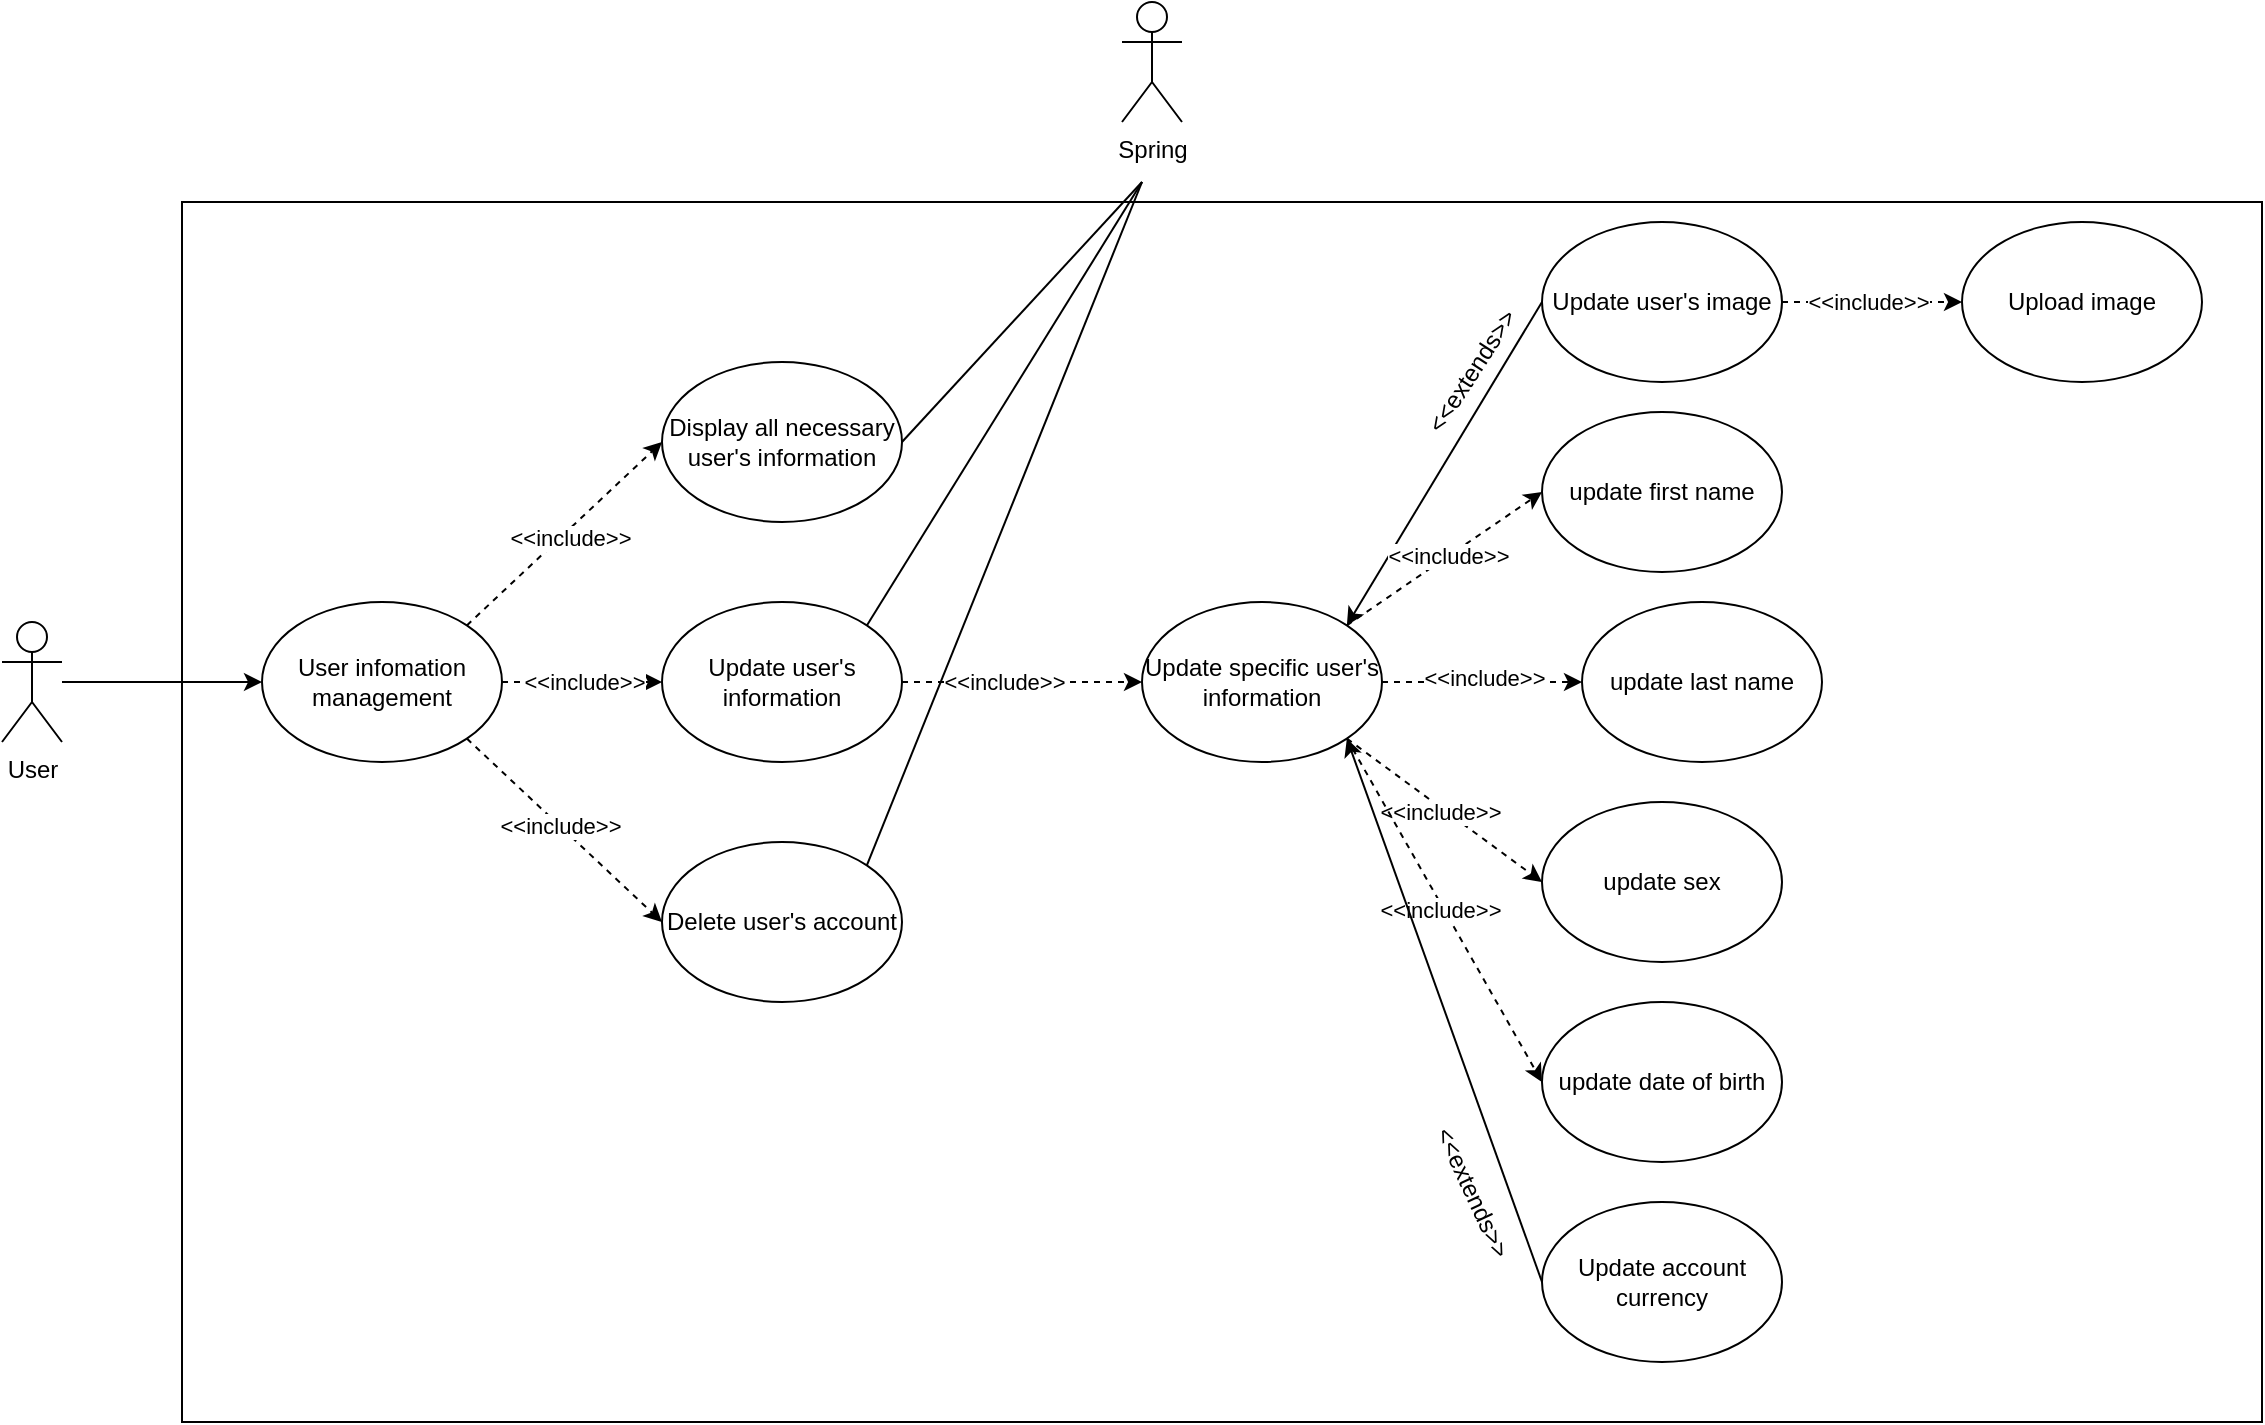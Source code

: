 <mxfile version="26.2.9">
  <diagram name="Page-1" id="LlNeEQPjT-SVKzVCSlX5">
    <mxGraphModel dx="1151" dy="1696" grid="1" gridSize="10" guides="1" tooltips="1" connect="1" arrows="1" fold="1" page="1" pageScale="1" pageWidth="850" pageHeight="1100" math="0" shadow="0">
      <root>
        <mxCell id="0" />
        <mxCell id="1" parent="0" />
        <mxCell id="S8qRpLv72PC4PfVzQ5F6-33" style="edgeStyle=orthogonalEdgeStyle;rounded=0;orthogonalLoop=1;jettySize=auto;html=1;entryX=0;entryY=0.5;entryDx=0;entryDy=0;" parent="1" source="S8qRpLv72PC4PfVzQ5F6-1" target="S8qRpLv72PC4PfVzQ5F6-2" edge="1">
          <mxGeometry relative="1" as="geometry" />
        </mxCell>
        <mxCell id="S8qRpLv72PC4PfVzQ5F6-1" value="User" style="shape=umlActor;verticalLabelPosition=bottom;verticalAlign=top;html=1;outlineConnect=0;" parent="1" vertex="1">
          <mxGeometry x="70" y="250" width="30" height="60" as="geometry" />
        </mxCell>
        <mxCell id="RHYBvOJQpoMZo_-Q529r-3" style="edgeStyle=orthogonalEdgeStyle;rounded=0;orthogonalLoop=1;jettySize=auto;html=1;exitX=1;exitY=0.5;exitDx=0;exitDy=0;entryX=0;entryY=0.5;entryDx=0;entryDy=0;dashed=1;" edge="1" parent="1" source="S8qRpLv72PC4PfVzQ5F6-2" target="S8qRpLv72PC4PfVzQ5F6-6">
          <mxGeometry relative="1" as="geometry" />
        </mxCell>
        <mxCell id="RHYBvOJQpoMZo_-Q529r-4" value="&amp;lt;&amp;lt;include&amp;gt;&amp;gt;" style="edgeLabel;html=1;align=center;verticalAlign=middle;resizable=0;points=[];" vertex="1" connectable="0" parent="RHYBvOJQpoMZo_-Q529r-3">
          <mxGeometry x="0.01" relative="1" as="geometry">
            <mxPoint as="offset" />
          </mxGeometry>
        </mxCell>
        <mxCell id="S8qRpLv72PC4PfVzQ5F6-2" value="User infomation management" style="ellipse;whiteSpace=wrap;html=1;" parent="1" vertex="1">
          <mxGeometry x="200" y="240" width="120" height="80" as="geometry" />
        </mxCell>
        <mxCell id="S8qRpLv72PC4PfVzQ5F6-3" value="Display all necessary user&#39;s information" style="ellipse;whiteSpace=wrap;html=1;" parent="1" vertex="1">
          <mxGeometry x="400" y="120" width="120" height="80" as="geometry" />
        </mxCell>
        <mxCell id="S8qRpLv72PC4PfVzQ5F6-10" style="edgeStyle=orthogonalEdgeStyle;rounded=0;orthogonalLoop=1;jettySize=auto;html=1;exitX=1;exitY=0.5;exitDx=0;exitDy=0;entryX=0;entryY=0.5;entryDx=0;entryDy=0;dashed=1;" parent="1" source="S8qRpLv72PC4PfVzQ5F6-6" target="S8qRpLv72PC4PfVzQ5F6-9" edge="1">
          <mxGeometry relative="1" as="geometry">
            <mxPoint x="670" y="360" as="targetPoint" />
          </mxGeometry>
        </mxCell>
        <mxCell id="S8qRpLv72PC4PfVzQ5F6-12" value="&amp;lt;&amp;lt;include&amp;gt;&amp;gt;" style="edgeLabel;html=1;align=center;verticalAlign=middle;resizable=0;points=[];" parent="S8qRpLv72PC4PfVzQ5F6-10" vertex="1" connectable="0">
          <mxGeometry x="0.073" relative="1" as="geometry">
            <mxPoint x="-14" as="offset" />
          </mxGeometry>
        </mxCell>
        <mxCell id="S8qRpLv72PC4PfVzQ5F6-6" value="Update user&#39;s information" style="ellipse;whiteSpace=wrap;html=1;" parent="1" vertex="1">
          <mxGeometry x="400" y="240" width="120" height="80" as="geometry" />
        </mxCell>
        <mxCell id="RHYBvOJQpoMZo_-Q529r-9" style="edgeStyle=orthogonalEdgeStyle;rounded=0;orthogonalLoop=1;jettySize=auto;html=1;exitX=1;exitY=0.5;exitDx=0;exitDy=0;dashed=1;" edge="1" parent="1" source="S8qRpLv72PC4PfVzQ5F6-9" target="S8qRpLv72PC4PfVzQ5F6-14">
          <mxGeometry relative="1" as="geometry" />
        </mxCell>
        <mxCell id="RHYBvOJQpoMZo_-Q529r-10" value="&amp;lt;&amp;lt;include&amp;gt;&amp;gt;" style="edgeLabel;html=1;align=center;verticalAlign=middle;resizable=0;points=[];" vertex="1" connectable="0" parent="RHYBvOJQpoMZo_-Q529r-9">
          <mxGeometry x="0.015" y="2" relative="1" as="geometry">
            <mxPoint as="offset" />
          </mxGeometry>
        </mxCell>
        <mxCell id="S8qRpLv72PC4PfVzQ5F6-9" value="Update specific user&#39;s information" style="ellipse;whiteSpace=wrap;html=1;" parent="1" vertex="1">
          <mxGeometry x="640" y="240" width="120" height="80" as="geometry" />
        </mxCell>
        <mxCell id="S8qRpLv72PC4PfVzQ5F6-13" value="update first name" style="ellipse;whiteSpace=wrap;html=1;" parent="1" vertex="1">
          <mxGeometry x="840" y="145" width="120" height="80" as="geometry" />
        </mxCell>
        <mxCell id="S8qRpLv72PC4PfVzQ5F6-14" value="update last name" style="ellipse;whiteSpace=wrap;html=1;" parent="1" vertex="1">
          <mxGeometry x="860" y="240" width="120" height="80" as="geometry" />
        </mxCell>
        <mxCell id="S8qRpLv72PC4PfVzQ5F6-15" value="update sex" style="ellipse;whiteSpace=wrap;html=1;" parent="1" vertex="1">
          <mxGeometry x="840" y="340" width="120" height="80" as="geometry" />
        </mxCell>
        <mxCell id="S8qRpLv72PC4PfVzQ5F6-16" value="update date of birth" style="ellipse;whiteSpace=wrap;html=1;" parent="1" vertex="1">
          <mxGeometry x="840" y="440" width="120" height="80" as="geometry" />
        </mxCell>
        <mxCell id="S8qRpLv72PC4PfVzQ5F6-22" value="Update account currency" style="ellipse;whiteSpace=wrap;html=1;" parent="1" vertex="1">
          <mxGeometry x="840" y="540" width="120" height="80" as="geometry" />
        </mxCell>
        <mxCell id="S8qRpLv72PC4PfVzQ5F6-24" value="Delete user&#39;s account" style="ellipse;whiteSpace=wrap;html=1;" parent="1" vertex="1">
          <mxGeometry x="400" y="360" width="120" height="80" as="geometry" />
        </mxCell>
        <mxCell id="S8qRpLv72PC4PfVzQ5F6-34" value="Spring" style="shape=umlActor;verticalLabelPosition=bottom;verticalAlign=top;html=1;outlineConnect=0;" parent="1" vertex="1">
          <mxGeometry x="630" y="-60" width="30" height="60" as="geometry" />
        </mxCell>
        <mxCell id="S8qRpLv72PC4PfVzQ5F6-35" value="" style="endArrow=none;html=1;rounded=0;exitX=1;exitY=0.5;exitDx=0;exitDy=0;" parent="1" source="S8qRpLv72PC4PfVzQ5F6-3" edge="1">
          <mxGeometry width="50" height="50" relative="1" as="geometry">
            <mxPoint x="510" y="220" as="sourcePoint" />
            <mxPoint x="640" y="30" as="targetPoint" />
          </mxGeometry>
        </mxCell>
        <mxCell id="S8qRpLv72PC4PfVzQ5F6-36" value="" style="endArrow=none;html=1;rounded=0;exitX=1;exitY=0;exitDx=0;exitDy=0;" parent="1" source="S8qRpLv72PC4PfVzQ5F6-6" edge="1">
          <mxGeometry width="50" height="50" relative="1" as="geometry">
            <mxPoint x="530" y="170" as="sourcePoint" />
            <mxPoint x="640" y="30" as="targetPoint" />
          </mxGeometry>
        </mxCell>
        <mxCell id="S8qRpLv72PC4PfVzQ5F6-37" value="" style="endArrow=none;html=1;rounded=0;exitX=1;exitY=0;exitDx=0;exitDy=0;" parent="1" source="S8qRpLv72PC4PfVzQ5F6-24" edge="1">
          <mxGeometry width="50" height="50" relative="1" as="geometry">
            <mxPoint x="540" y="180" as="sourcePoint" />
            <mxPoint x="640" y="30" as="targetPoint" />
          </mxGeometry>
        </mxCell>
        <mxCell id="S8qRpLv72PC4PfVzQ5F6-44" style="edgeStyle=orthogonalEdgeStyle;rounded=0;orthogonalLoop=1;jettySize=auto;html=1;exitX=1;exitY=0.5;exitDx=0;exitDy=0;entryX=0;entryY=0.5;entryDx=0;entryDy=0;dashed=1;" parent="1" source="S8qRpLv72PC4PfVzQ5F6-38" target="S8qRpLv72PC4PfVzQ5F6-43" edge="1">
          <mxGeometry relative="1" as="geometry" />
        </mxCell>
        <mxCell id="S8qRpLv72PC4PfVzQ5F6-45" value="&amp;lt;&amp;lt;include&amp;gt;&amp;gt;" style="edgeLabel;html=1;align=center;verticalAlign=middle;resizable=0;points=[];" parent="S8qRpLv72PC4PfVzQ5F6-44" vertex="1" connectable="0">
          <mxGeometry x="-0.056" relative="1" as="geometry">
            <mxPoint as="offset" />
          </mxGeometry>
        </mxCell>
        <mxCell id="S8qRpLv72PC4PfVzQ5F6-38" value="Update user&#39;s image" style="ellipse;whiteSpace=wrap;html=1;" parent="1" vertex="1">
          <mxGeometry x="840" y="50" width="120" height="80" as="geometry" />
        </mxCell>
        <mxCell id="S8qRpLv72PC4PfVzQ5F6-39" value="" style="endArrow=classic;html=1;rounded=0;exitX=0;exitY=0.5;exitDx=0;exitDy=0;entryX=1;entryY=0;entryDx=0;entryDy=0;" parent="1" source="S8qRpLv72PC4PfVzQ5F6-38" target="S8qRpLv72PC4PfVzQ5F6-9" edge="1">
          <mxGeometry width="50" height="50" relative="1" as="geometry">
            <mxPoint x="470" y="330" as="sourcePoint" />
            <mxPoint x="520" y="280" as="targetPoint" />
          </mxGeometry>
        </mxCell>
        <mxCell id="S8qRpLv72PC4PfVzQ5F6-42" value="&amp;lt;&amp;lt;extends&amp;gt;&amp;gt;" style="text;html=1;align=center;verticalAlign=middle;resizable=0;points=[];autosize=1;strokeColor=none;fillColor=none;rotation=-57;" parent="1" vertex="1">
          <mxGeometry x="760" y="110" width="90" height="30" as="geometry" />
        </mxCell>
        <mxCell id="S8qRpLv72PC4PfVzQ5F6-43" value="Upload image" style="ellipse;whiteSpace=wrap;html=1;" parent="1" vertex="1">
          <mxGeometry x="1050" y="50" width="120" height="80" as="geometry" />
        </mxCell>
        <mxCell id="S8qRpLv72PC4PfVzQ5F6-46" value="" style="rounded=0;whiteSpace=wrap;html=1;fillColor=none;" parent="1" vertex="1">
          <mxGeometry x="160" y="40" width="1040" height="610" as="geometry" />
        </mxCell>
        <mxCell id="RHYBvOJQpoMZo_-Q529r-1" value="" style="endArrow=classic;html=1;rounded=0;exitX=1;exitY=0;exitDx=0;exitDy=0;entryX=0;entryY=0.5;entryDx=0;entryDy=0;dashed=1;" edge="1" parent="1" source="S8qRpLv72PC4PfVzQ5F6-2" target="S8qRpLv72PC4PfVzQ5F6-3">
          <mxGeometry width="50" height="50" relative="1" as="geometry">
            <mxPoint x="540" y="240" as="sourcePoint" />
            <mxPoint x="590" y="190" as="targetPoint" />
          </mxGeometry>
        </mxCell>
        <mxCell id="RHYBvOJQpoMZo_-Q529r-2" value="&amp;lt;&amp;lt;include&amp;gt;&amp;gt;" style="edgeLabel;html=1;align=center;verticalAlign=middle;resizable=0;points=[];" vertex="1" connectable="0" parent="RHYBvOJQpoMZo_-Q529r-1">
          <mxGeometry x="0.006" y="-3" relative="1" as="geometry">
            <mxPoint as="offset" />
          </mxGeometry>
        </mxCell>
        <mxCell id="RHYBvOJQpoMZo_-Q529r-5" value="" style="endArrow=classic;html=1;rounded=0;exitX=1;exitY=1;exitDx=0;exitDy=0;entryX=0;entryY=0.5;entryDx=0;entryDy=0;dashed=1;" edge="1" parent="1" source="S8qRpLv72PC4PfVzQ5F6-2" target="S8qRpLv72PC4PfVzQ5F6-24">
          <mxGeometry width="50" height="50" relative="1" as="geometry">
            <mxPoint x="540" y="240" as="sourcePoint" />
            <mxPoint x="590" y="190" as="targetPoint" />
          </mxGeometry>
        </mxCell>
        <mxCell id="RHYBvOJQpoMZo_-Q529r-6" value="&amp;lt;&amp;lt;include&amp;gt;&amp;gt;" style="edgeLabel;html=1;align=center;verticalAlign=middle;resizable=0;points=[];" vertex="1" connectable="0" parent="RHYBvOJQpoMZo_-Q529r-5">
          <mxGeometry x="-0.057" relative="1" as="geometry">
            <mxPoint as="offset" />
          </mxGeometry>
        </mxCell>
        <mxCell id="RHYBvOJQpoMZo_-Q529r-7" value="" style="endArrow=classic;html=1;rounded=0;exitX=1;exitY=0;exitDx=0;exitDy=0;entryX=0;entryY=0.5;entryDx=0;entryDy=0;dashed=1;" edge="1" parent="1" source="S8qRpLv72PC4PfVzQ5F6-9" target="S8qRpLv72PC4PfVzQ5F6-13">
          <mxGeometry width="50" height="50" relative="1" as="geometry">
            <mxPoint x="850" y="310" as="sourcePoint" />
            <mxPoint x="900" y="260" as="targetPoint" />
          </mxGeometry>
        </mxCell>
        <mxCell id="RHYBvOJQpoMZo_-Q529r-8" value="&amp;lt;&amp;lt;include&amp;gt;&amp;gt;" style="edgeLabel;html=1;align=center;verticalAlign=middle;resizable=0;points=[];" vertex="1" connectable="0" parent="RHYBvOJQpoMZo_-Q529r-7">
          <mxGeometry x="0.024" relative="1" as="geometry">
            <mxPoint y="-1" as="offset" />
          </mxGeometry>
        </mxCell>
        <mxCell id="RHYBvOJQpoMZo_-Q529r-11" value="" style="endArrow=classic;html=1;rounded=0;exitX=1;exitY=1;exitDx=0;exitDy=0;entryX=0;entryY=0.5;entryDx=0;entryDy=0;dashed=1;" edge="1" parent="1" source="S8qRpLv72PC4PfVzQ5F6-9" target="S8qRpLv72PC4PfVzQ5F6-15">
          <mxGeometry width="50" height="50" relative="1" as="geometry">
            <mxPoint x="850" y="310" as="sourcePoint" />
            <mxPoint x="900" y="260" as="targetPoint" />
          </mxGeometry>
        </mxCell>
        <mxCell id="RHYBvOJQpoMZo_-Q529r-12" value="&amp;lt;&amp;lt;include&amp;gt;&amp;gt;" style="edgeLabel;html=1;align=center;verticalAlign=middle;resizable=0;points=[];" vertex="1" connectable="0" parent="RHYBvOJQpoMZo_-Q529r-11">
          <mxGeometry x="-0.014" y="-3" relative="1" as="geometry">
            <mxPoint y="-1" as="offset" />
          </mxGeometry>
        </mxCell>
        <mxCell id="RHYBvOJQpoMZo_-Q529r-13" value="" style="endArrow=classic;html=1;rounded=0;exitX=1;exitY=1;exitDx=0;exitDy=0;entryX=0;entryY=0.5;entryDx=0;entryDy=0;dashed=1;" edge="1" parent="1" source="S8qRpLv72PC4PfVzQ5F6-9" target="S8qRpLv72PC4PfVzQ5F6-16">
          <mxGeometry width="50" height="50" relative="1" as="geometry">
            <mxPoint x="850" y="310" as="sourcePoint" />
            <mxPoint x="900" y="260" as="targetPoint" />
          </mxGeometry>
        </mxCell>
        <mxCell id="RHYBvOJQpoMZo_-Q529r-14" value="&amp;lt;&amp;lt;include&amp;gt;&amp;gt;" style="edgeLabel;html=1;align=center;verticalAlign=middle;resizable=0;points=[];" vertex="1" connectable="0" parent="RHYBvOJQpoMZo_-Q529r-13">
          <mxGeometry x="-0.011" y="-2" relative="1" as="geometry">
            <mxPoint as="offset" />
          </mxGeometry>
        </mxCell>
        <mxCell id="RHYBvOJQpoMZo_-Q529r-17" value="" style="endArrow=classic;html=1;rounded=0;exitX=0;exitY=0.5;exitDx=0;exitDy=0;entryX=1;entryY=1;entryDx=0;entryDy=0;" edge="1" parent="1" source="S8qRpLv72PC4PfVzQ5F6-22" target="S8qRpLv72PC4PfVzQ5F6-9">
          <mxGeometry width="50" height="50" relative="1" as="geometry">
            <mxPoint x="700" y="470" as="sourcePoint" />
            <mxPoint x="750" y="420" as="targetPoint" />
          </mxGeometry>
        </mxCell>
        <mxCell id="RHYBvOJQpoMZo_-Q529r-18" value="&amp;lt;&amp;lt;extends&amp;gt;&amp;gt;" style="text;html=1;align=center;verticalAlign=middle;resizable=0;points=[];autosize=1;strokeColor=none;fillColor=none;rotation=65;" vertex="1" parent="1">
          <mxGeometry x="760" y="520" width="90" height="30" as="geometry" />
        </mxCell>
      </root>
    </mxGraphModel>
  </diagram>
</mxfile>
